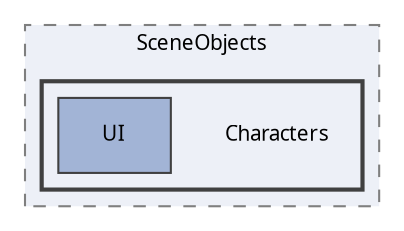 digraph "Characters"
{
 // LATEX_PDF_SIZE
  edge [fontname="Calibrii",fontsize="10",labelfontname="Calibrii",labelfontsize="10"];
  node [fontname="Calibrii",fontsize="10",shape=record];
  compound=true
  subgraph clusterdir_79ca98e166273881dce8a08fc014b956 {
    graph [ bgcolor="#edf0f7", pencolor="grey50", style="filled,dashed,", label="SceneObjects", fontname="Calibrii", fontsize="10", URL="dir_79ca98e166273881dce8a08fc014b956.html"]
  subgraph clusterdir_3c54a960d46a9e016f1ed9055c95d268 {
    graph [ bgcolor="#edf0f7", pencolor="grey25", style="filled,bold,", label="", fontname="Calibrii", fontsize="10", URL="dir_3c54a960d46a9e016f1ed9055c95d268.html"]
    dir_3c54a960d46a9e016f1ed9055c95d268 [shape=plaintext, label="Characters"];
  dir_6ace5c67f95e79da53847a547cf7f912 [shape=box, label="UI", style="filled,", fillcolor="#a2b4d6", color="grey25", URL="dir_6ace5c67f95e79da53847a547cf7f912.html"];
  }
  }
}
